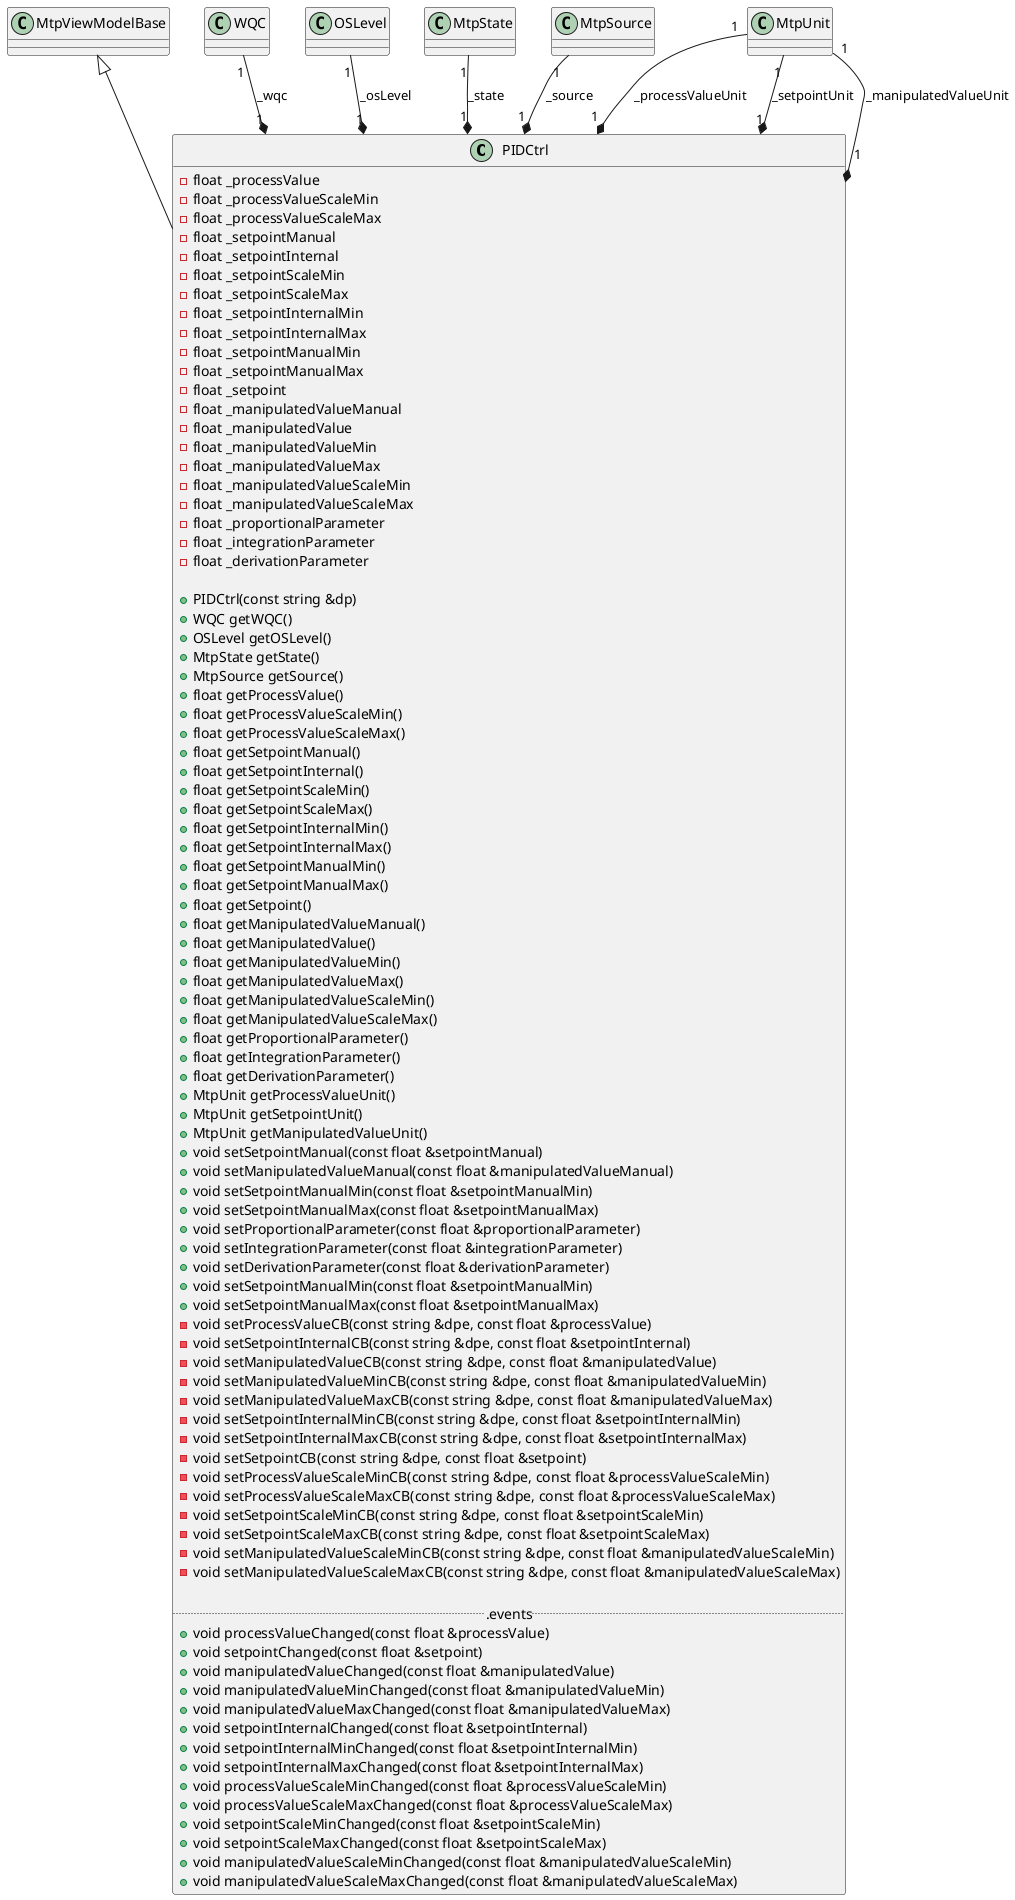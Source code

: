 @startuml PIDCtrl

class PIDCtrl
{
    - float _processValue
    - float _processValueScaleMin
    - float _processValueScaleMax
    - float _setpointManual
    - float _setpointInternal
    - float _setpointScaleMin
    - float _setpointScaleMax
    - float _setpointInternalMin
    - float _setpointInternalMax
    - float _setpointManualMin
    - float _setpointManualMax
    - float _setpoint
    - float _manipulatedValueManual
    - float _manipulatedValue
    - float _manipulatedValueMin
    - float _manipulatedValueMax
    - float _manipulatedValueScaleMin
    - float _manipulatedValueScaleMax
    - float _proportionalParameter
    - float _integrationParameter
    - float _derivationParameter

    + PIDCtrl(const string &dp)
    + WQC getWQC()
    + OSLevel getOSLevel()
    + MtpState getState()
    + MtpSource getSource()
    + float getProcessValue()
    + float getProcessValueScaleMin()
    + float getProcessValueScaleMax()
    + float getSetpointManual()
    + float getSetpointInternal()
    + float getSetpointScaleMin()
    + float getSetpointScaleMax()
    + float getSetpointInternalMin()
    + float getSetpointInternalMax()
    + float getSetpointManualMin()
    + float getSetpointManualMax()
    + float getSetpoint()
    + float getManipulatedValueManual()
    + float getManipulatedValue()
    + float getManipulatedValueMin()
    + float getManipulatedValueMax()
    + float getManipulatedValueScaleMin()
    + float getManipulatedValueScaleMax()
    + float getProportionalParameter()
    + float getIntegrationParameter()
    + float getDerivationParameter()
    + MtpUnit getProcessValueUnit()
    + MtpUnit getSetpointUnit()
    + MtpUnit getManipulatedValueUnit()
    + void setSetpointManual(const float &setpointManual)
    + void setManipulatedValueManual(const float &manipulatedValueManual)
    + void setSetpointManualMin(const float &setpointManualMin)
    + void setSetpointManualMax(const float &setpointManualMax)
    + void setProportionalParameter(const float &proportionalParameter)
    + void setIntegrationParameter(const float &integrationParameter)
    + void setDerivationParameter(const float &derivationParameter)
    + void setSetpointManualMin(const float &setpointManualMin)
    + void setSetpointManualMax(const float &setpointManualMax)
    ' DPE: PV
    - void setProcessValueCB(const string &dpe, const float &processValue)
    ' DPE: SPInt
    - void setSetpointInternalCB(const string &dpe, const float &setpointInternal)
    ' DPE: MV
    - void setManipulatedValueCB(const string &dpe, const float &manipulatedValue)
    ' DPE: MVMin
    - void setManipulatedValueMinCB(const string &dpe, const float &manipulatedValueMin)
    ' DPE: MVMax
    - void setManipulatedValueMaxCB(const string &dpe, const float &manipulatedValueMax)
    ' DPE: SPIntMin
    - void setSetpointInternalMinCB(const string &dpe, const float &setpointInternalMin)
    ' DPE: SPIntMax
    - void setSetpointInternalMaxCB(const string &dpe, const float &setpointInternalMax)
    ' DPE: SP
    - void setSetpointCB(const string &dpe, const float &setpoint)
    ' DPE: PVSclMin
    - void setProcessValueScaleMinCB(const string &dpe, const float &processValueScaleMin)
    ' DPE: PVSclMax
    - void setProcessValueScaleMaxCB(const string &dpe, const float &processValueScaleMax)
    ' DPE: SPSclMin
    - void setSetpointScaleMinCB(const string &dpe, const float &setpointScaleMin)
    ' DPE: SPSclMax
    - void setSetpointScaleMaxCB(const string &dpe, const float &setpointScaleMax)
    ' DPE: MVSclMin
    - void setManipulatedValueScaleMinCB(const string &dpe, const float &manipulatedValueScaleMin)
    ' DPE: MVSclMax
    - void setManipulatedValueScaleMaxCB(const string &dpe, const float &manipulatedValueScaleMax)
    
    ...events..
    + void processValueChanged(const float &processValue)
    + void setpointChanged(const float &setpoint)
    + void manipulatedValueChanged(const float &manipulatedValue)
    + void manipulatedValueMinChanged(const float &manipulatedValueMin)
    + void manipulatedValueMaxChanged(const float &manipulatedValueMax)
    + void setpointInternalChanged(const float &setpointInternal)
    + void setpointInternalMinChanged(const float &setpointInternalMin)
    + void setpointInternalMaxChanged(const float &setpointInternalMax)
    + void processValueScaleMinChanged(const float &processValueScaleMin)
    + void processValueScaleMaxChanged(const float &processValueScaleMax)
    + void setpointScaleMinChanged(const float &setpointScaleMin)
    + void setpointScaleMaxChanged(const float &setpointScaleMax)
    + void manipulatedValueScaleMinChanged(const float &manipulatedValueScaleMin)
    + void manipulatedValueScaleMaxChanged(const float &manipulatedValueScaleMax)
}

MtpViewModelBase <|-- PIDCtrl
' DPE: WQC
WQC "1" --* "1" PIDCtrl : _wqc
' DPE: OSLevel
OSLevel "1" --* "1" PIDCtrl : _osLevel
' DPE: StateChannel, StateOffAut, StateOpAut, StateAutAut, StateOffOp, StateOpOp, StateAutOp, StateOpAct, StateAutAct, StateOffAct
MtpState "1" --* "1" PIDCtrl : _state
' DPE: SrcChannel, SrcManAut, SrcIntAut, SrcManOp, SrcIntOp, SrcManAct, SrcIntAct
MtpSource "1" --* "1" PIDCtrl : _source
' DPE: PVUnit
MtpUnit "1" --* "1" PIDCtrl : _processValueUnit
' DPE: SPUnit
MtpUnit "1" --* "1" PIDCtrl : _setpointUnit
' DPE: MVUnit
MtpUnit "1" --* "1" PIDCtrl : _manipulatedValueUnit
